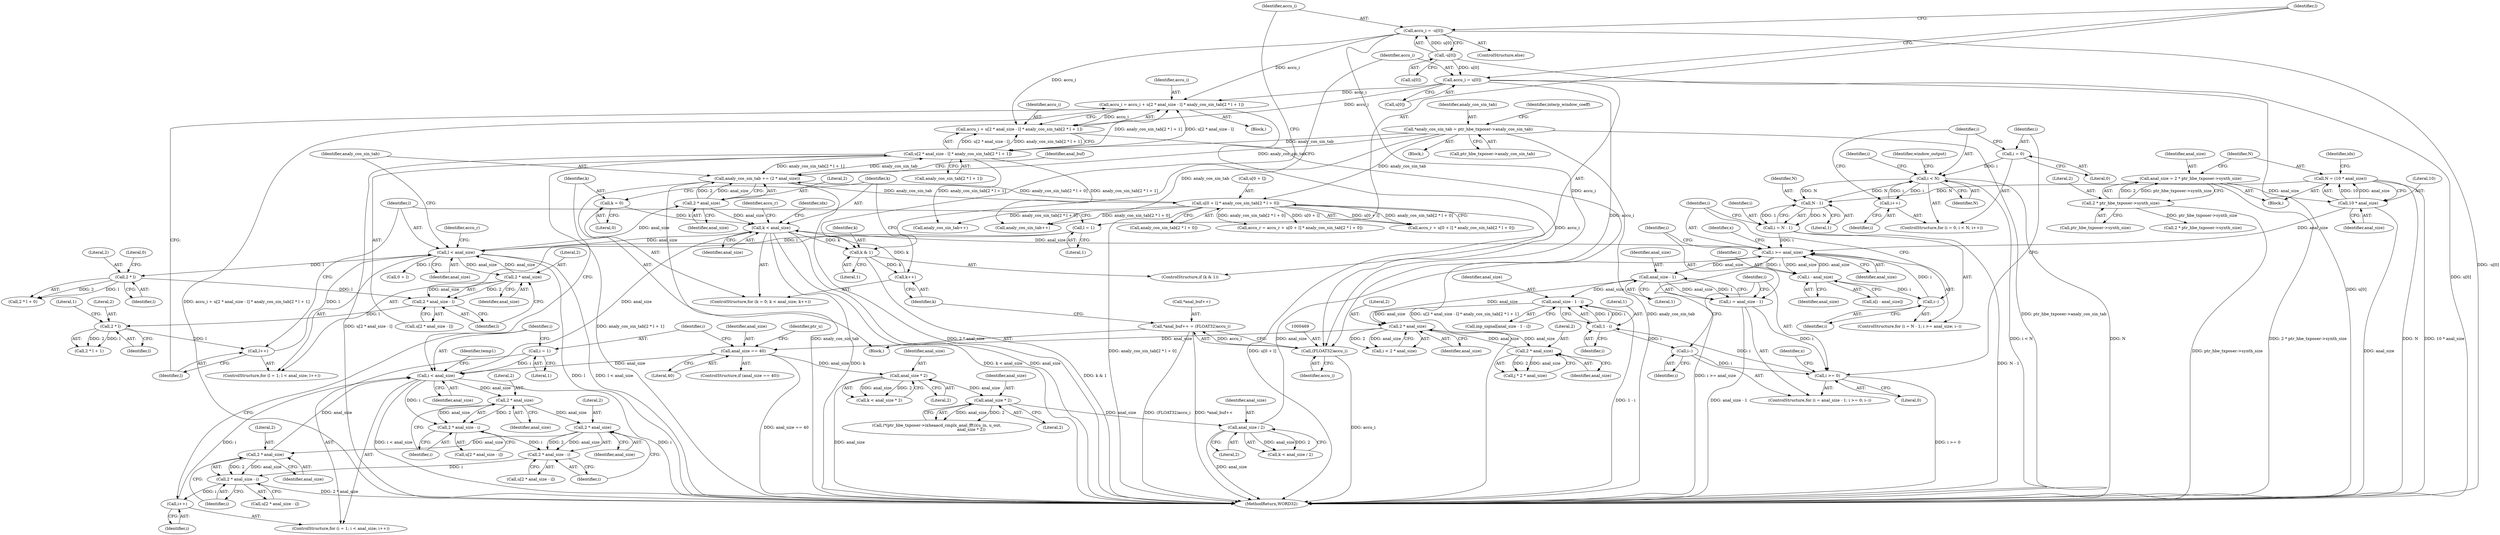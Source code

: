 digraph "0_Android_04e8cd58f075bec5892e369c8deebca9c67e855c_2@integer" {
"1000433" [label="(Call,accu_i = accu_i + u[2 * anal_size - l] * analy_cos_sin_tab[2 * l + 1])"];
"1000400" [label="(Call,accu_i = -u[0])"];
"1000402" [label="(Call,-u[0])"];
"1000394" [label="(Call,accu_i = u[0])"];
"1000437" [label="(Call,u[2 * anal_size - l] * analy_cos_sin_tab[2 * l + 1])"];
"1000452" [label="(Call,analy_cos_sin_tab += (2 * anal_size))"];
"1000454" [label="(Call,2 * anal_size)"];
"1000410" [label="(Call,l < anal_size)"];
"1000407" [label="(Call,l = 1)"];
"1000413" [label="(Call,l++)"];
"1000448" [label="(Call,2 * l)"];
"1000440" [label="(Call,2 * anal_size - l)"];
"1000441" [label="(Call,2 * anal_size)"];
"1000429" [label="(Call,2 * l)"];
"1000379" [label="(Call,k < anal_size)"];
"1000376" [label="(Call,k = 0)"];
"1000382" [label="(Call,k++)"];
"1000391" [label="(Call,k & 1)"];
"1000327" [label="(Call,i < anal_size)"];
"1000330" [label="(Call,i++)"];
"1000369" [label="(Call,2 * anal_size - i)"];
"1000370" [label="(Call,2 * anal_size)"];
"1000357" [label="(Call,2 * anal_size)"];
"1000343" [label="(Call,2 * anal_size)"];
"1000356" [label="(Call,2 * anal_size - i)"];
"1000342" [label="(Call,2 * anal_size - i)"];
"1000324" [label="(Call,i = 1)"];
"1000319" [label="(Call,anal_size == 40)"];
"1000281" [label="(Call,2 * anal_size)"];
"1000310" [label="(Call,2 * anal_size)"];
"1000234" [label="(Call,anal_size - 1)"];
"1000216" [label="(Call,i >= anal_size)"];
"1000211" [label="(Call,i = N - 1)"];
"1000213" [label="(Call,N - 1)"];
"1000258" [label="(Call,i < N)"];
"1000261" [label="(Call,i++)"];
"1000255" [label="(Call,i = 0)"];
"1000113" [label="(Call,N = (10 * anal_size))"];
"1000115" [label="(Call,10 * anal_size)"];
"1000105" [label="(Call,anal_size = 2 * ptr_hbe_txposer->synth_size)"];
"1000107" [label="(Call,2 * ptr_hbe_txposer->synth_size)"];
"1000219" [label="(Call,i--)"];
"1000228" [label="(Call,i - anal_size)"];
"1000537" [label="(Call,anal_size / 2)"];
"1000524" [label="(Call,anal_size * 2)"];
"1000487" [label="(Call,anal_size * 2)"];
"1000249" [label="(Call,anal_size - 1 - i)"];
"1000251" [label="(Call,1 - i)"];
"1000237" [label="(Call,i >= 0)"];
"1000232" [label="(Call,i = anal_size - 1)"];
"1000240" [label="(Call,i--)"];
"1000420" [label="(Call,u[0 + l] * analy_cos_sin_tab[2 * l + 0])"];
"1000145" [label="(Call,*analy_cos_sin_tab = ptr_hbe_txposer->analy_cos_sin_tab)"];
"1000435" [label="(Call,accu_i + u[2 * anal_size - l] * analy_cos_sin_tab[2 * l + 1])"];
"1000468" [label="(Call,(FLOAT32)accu_i)"];
"1000464" [label="(Call,*anal_buf++ = (FLOAT32)accu_i)"];
"1000217" [label="(Identifier,i)"];
"1000440" [label="(Call,2 * anal_size - l)"];
"1000369" [label="(Call,2 * anal_size - i)"];
"1000429" [label="(Call,2 * l)"];
"1000499" [label="(Call,analy_cos_sin_tab++)"];
"1000465" [label="(Call,*anal_buf++)"];
"1000373" [label="(Identifier,i)"];
"1000345" [label="(Identifier,anal_size)"];
"1000320" [label="(Identifier,anal_size)"];
"1000328" [label="(Identifier,i)"];
"1000395" [label="(Identifier,accu_i)"];
"1000346" [label="(Identifier,i)"];
"1000413" [label="(Call,l++)"];
"1000218" [label="(Identifier,anal_size)"];
"1000108" [label="(Literal,2)"];
"1000152" [label="(Identifier,interp_window_coeff)"];
"1000521" [label="(Call,(*(ptr_hbe_txposer->ixheaacd_cmplx_anal_fft))(u_in, u_out,\n                                                      anal_size * 2))"];
"1000354" [label="(Call,u[2 * anal_size - i])"];
"1000357" [label="(Call,2 * anal_size)"];
"1000259" [label="(Identifier,i)"];
"1000377" [label="(Identifier,k)"];
"1000219" [label="(Call,i--)"];
"1000240" [label="(Call,i--)"];
"1000535" [label="(Call,k < anal_size / 2)"];
"1000186" [label="(Call,2 * ptr_hbe_txposer->synth_size)"];
"1000410" [label="(Call,l < anal_size)"];
"1000131" [label="(Block,)"];
"1000281" [label="(Call,2 * anal_size)"];
"1000107" [label="(Call,2 * ptr_hbe_txposer->synth_size)"];
"1000329" [label="(Identifier,anal_size)"];
"1000386" [label="(Identifier,accu_r)"];
"1000525" [label="(Identifier,anal_size)"];
"1000392" [label="(Identifier,k)"];
"1000384" [label="(Block,)"];
"1000114" [label="(Identifier,N)"];
"1000420" [label="(Call,u[0 + l] * analy_cos_sin_tab[2 * l + 0])"];
"1000407" [label="(Call,l = 1)"];
"1000375" [label="(ControlStructure,for (k = 0; k < anal_size; k++))"];
"1000147" [label="(Call,ptr_hbe_txposer->analy_cos_sin_tab)"];
"1000423" [label="(Call,0 + l)"];
"1000251" [label="(Call,1 - i)"];
"1000488" [label="(Identifier,anal_size)"];
"1000539" [label="(Literal,2)"];
"1000464" [label="(Call,*anal_buf++ = (FLOAT32)accu_i)"];
"1000371" [label="(Literal,2)"];
"1000447" [label="(Call,2 * l + 1)"];
"1000581" [label="(MethodReturn,WORD32)"];
"1000254" [label="(ControlStructure,for (i = 0; i < N; i++))"];
"1000401" [label="(Identifier,accu_i)"];
"1000451" [label="(Literal,1)"];
"1000321" [label="(Literal,40)"];
"1000253" [label="(Identifier,i)"];
"1000390" [label="(ControlStructure,if (k & 1))"];
"1000441" [label="(Call,2 * anal_size)"];
"1000236" [label="(Literal,1)"];
"1000526" [label="(Literal,2)"];
"1000367" [label="(Call,u[2 * anal_size - i])"];
"1000342" [label="(Call,2 * anal_size - i)"];
"1000211" [label="(Call,i = N - 1)"];
"1000432" [label="(Literal,0)"];
"1000113" [label="(Call,N = (10 * anal_size))"];
"1000120" [label="(Identifier,idx)"];
"1000433" [label="(Call,accu_i = accu_i + u[2 * anal_size - l] * analy_cos_sin_tab[2 * l + 1])"];
"1000323" [label="(ControlStructure,for (i = 1; i < anal_size; i++))"];
"1000510" [label="(Call,analy_cos_sin_tab++)"];
"1000437" [label="(Call,u[2 * anal_size - l] * analy_cos_sin_tab[2 * l + 1])"];
"1000444" [label="(Identifier,l)"];
"1000383" [label="(Identifier,k)"];
"1000358" [label="(Literal,2)"];
"1000250" [label="(Identifier,anal_size)"];
"1000326" [label="(Literal,1)"];
"1000382" [label="(Call,k++)"];
"1000232" [label="(Call,i = anal_size - 1)"];
"1000238" [label="(Identifier,i)"];
"1000146" [label="(Identifier,analy_cos_sin_tab)"];
"1000370" [label="(Call,2 * anal_size)"];
"1000359" [label="(Identifier,anal_size)"];
"1000255" [label="(Call,i = 0)"];
"1000456" [label="(Identifier,anal_size)"];
"1000393" [label="(Literal,1)"];
"1000431" [label="(Identifier,l)"];
"1000400" [label="(Call,accu_i = -u[0])"];
"1000376" [label="(Call,k = 0)"];
"1000130" [label="(Identifier,idx)"];
"1000417" [label="(Identifier,accu_r)"];
"1000102" [label="(Block,)"];
"1000430" [label="(Literal,2)"];
"1000415" [label="(Block,)"];
"1000344" [label="(Literal,2)"];
"1000379" [label="(Call,k < anal_size)"];
"1000372" [label="(Identifier,anal_size)"];
"1000414" [label="(Identifier,l)"];
"1000443" [label="(Identifier,anal_size)"];
"1000234" [label="(Call,anal_size - 1)"];
"1000416" [label="(Call,accu_r = accu_r + u[0 + l] * analy_cos_sin_tab[2 * l + 0])"];
"1000249" [label="(Call,anal_size - 1 - i)"];
"1000330" [label="(Call,i++)"];
"1000402" [label="(Call,-u[0])"];
"1000325" [label="(Identifier,i)"];
"1000485" [label="(Call,k < anal_size * 2)"];
"1000327" [label="(Call,i < anal_size)"];
"1000226" [label="(Call,x[i - anal_size])"];
"1000233" [label="(Identifier,i)"];
"1000237" [label="(Call,i >= 0)"];
"1000277" [label="(Identifier,i)"];
"1000241" [label="(Identifier,i)"];
"1000408" [label="(Identifier,l)"];
"1000257" [label="(Literal,0)"];
"1000145" [label="(Call,*analy_cos_sin_tab = ptr_hbe_txposer->analy_cos_sin_tab)"];
"1000454" [label="(Call,2 * anal_size)"];
"1000411" [label="(Identifier,l)"];
"1000235" [label="(Identifier,anal_size)"];
"1000252" [label="(Literal,1)"];
"1000262" [label="(Identifier,i)"];
"1000335" [label="(Identifier,temp1)"];
"1000449" [label="(Literal,2)"];
"1000116" [label="(Literal,10)"];
"1000470" [label="(Identifier,accu_i)"];
"1000436" [label="(Identifier,accu_i)"];
"1000356" [label="(Call,2 * anal_size - i)"];
"1000381" [label="(Identifier,anal_size)"];
"1000412" [label="(Identifier,anal_size)"];
"1000455" [label="(Literal,2)"];
"1000115" [label="(Call,10 * anal_size)"];
"1000215" [label="(Literal,1)"];
"1000319" [label="(Call,anal_size == 40)"];
"1000231" [label="(ControlStructure,for (i = anal_size - 1; i >= 0; i--))"];
"1000343" [label="(Call,2 * anal_size)"];
"1000445" [label="(Call,analy_cos_sin_tab[2 * l + 1])"];
"1000105" [label="(Call,anal_size = 2 * ptr_hbe_txposer->synth_size)"];
"1000230" [label="(Identifier,anal_size)"];
"1000468" [label="(Call,(FLOAT32)accu_i)"];
"1000210" [label="(ControlStructure,for (i = N - 1; i >= anal_size; i--))"];
"1000391" [label="(Call,k & 1)"];
"1000279" [label="(Call,i < 2 * anal_size)"];
"1000214" [label="(Identifier,N)"];
"1000421" [label="(Call,u[0 + l])"];
"1000331" [label="(Identifier,i)"];
"1000403" [label="(Call,u[0])"];
"1000312" [label="(Identifier,anal_size)"];
"1000434" [label="(Identifier,accu_i)"];
"1000418" [label="(Call,accu_r + u[0 + l] * analy_cos_sin_tab[2 * l + 0])"];
"1000282" [label="(Literal,2)"];
"1000220" [label="(Identifier,i)"];
"1000399" [label="(ControlStructure,else)"];
"1000260" [label="(Identifier,N)"];
"1000448" [label="(Call,2 * l)"];
"1000228" [label="(Call,i - anal_size)"];
"1000438" [label="(Call,u[2 * anal_size - l])"];
"1000524" [label="(Call,anal_size * 2)"];
"1000245" [label="(Identifier,x)"];
"1000450" [label="(Identifier,l)"];
"1000380" [label="(Identifier,k)"];
"1000340" [label="(Call,u[2 * anal_size - i])"];
"1000261" [label="(Call,i++)"];
"1000318" [label="(ControlStructure,if (anal_size == 40))"];
"1000256" [label="(Identifier,i)"];
"1000117" [label="(Identifier,anal_size)"];
"1000109" [label="(Call,ptr_hbe_txposer->synth_size)"];
"1000229" [label="(Identifier,i)"];
"1000489" [label="(Literal,2)"];
"1000426" [label="(Call,analy_cos_sin_tab[2 * l + 0])"];
"1000216" [label="(Call,i >= anal_size)"];
"1000394" [label="(Call,accu_i = u[0])"];
"1000475" [label="(Identifier,ptr_u)"];
"1000409" [label="(Literal,1)"];
"1000224" [label="(Identifier,x)"];
"1000360" [label="(Identifier,i)"];
"1000453" [label="(Identifier,analy_cos_sin_tab)"];
"1000311" [label="(Literal,2)"];
"1000538" [label="(Identifier,anal_size)"];
"1000239" [label="(Literal,0)"];
"1000406" [label="(ControlStructure,for (l = 1; l < anal_size; l++))"];
"1000537" [label="(Call,anal_size / 2)"];
"1000378" [label="(Literal,0)"];
"1000213" [label="(Call,N - 1)"];
"1000324" [label="(Call,i = 1)"];
"1000308" [label="(Call,j * 2 * anal_size)"];
"1000435" [label="(Call,accu_i + u[2 * anal_size - l] * analy_cos_sin_tab[2 * l + 1])"];
"1000442" [label="(Literal,2)"];
"1000396" [label="(Call,u[0])"];
"1000428" [label="(Call,2 * l + 0)"];
"1000258" [label="(Call,i < N)"];
"1000212" [label="(Identifier,i)"];
"1000487" [label="(Call,anal_size * 2)"];
"1000460" [label="(Identifier,anal_buf)"];
"1000310" [label="(Call,2 * anal_size)"];
"1000106" [label="(Identifier,anal_size)"];
"1000247" [label="(Call,inp_signal[anal_size - 1 - i])"];
"1000283" [label="(Identifier,anal_size)"];
"1000266" [label="(Identifier,window_output)"];
"1000452" [label="(Call,analy_cos_sin_tab += (2 * anal_size))"];
"1000433" -> "1000415"  [label="AST: "];
"1000433" -> "1000435"  [label="CFG: "];
"1000434" -> "1000433"  [label="AST: "];
"1000435" -> "1000433"  [label="AST: "];
"1000414" -> "1000433"  [label="CFG: "];
"1000433" -> "1000581"  [label="DDG: accu_i + u[2 * anal_size - l] * analy_cos_sin_tab[2 * l + 1]"];
"1000400" -> "1000433"  [label="DDG: accu_i"];
"1000394" -> "1000433"  [label="DDG: accu_i"];
"1000437" -> "1000433"  [label="DDG: u[2 * anal_size - l]"];
"1000437" -> "1000433"  [label="DDG: analy_cos_sin_tab[2 * l + 1]"];
"1000433" -> "1000435"  [label="DDG: accu_i"];
"1000433" -> "1000468"  [label="DDG: accu_i"];
"1000400" -> "1000399"  [label="AST: "];
"1000400" -> "1000402"  [label="CFG: "];
"1000401" -> "1000400"  [label="AST: "];
"1000402" -> "1000400"  [label="AST: "];
"1000408" -> "1000400"  [label="CFG: "];
"1000400" -> "1000581"  [label="DDG: -u[0]"];
"1000402" -> "1000400"  [label="DDG: u[0]"];
"1000400" -> "1000435"  [label="DDG: accu_i"];
"1000400" -> "1000468"  [label="DDG: accu_i"];
"1000402" -> "1000403"  [label="CFG: "];
"1000403" -> "1000402"  [label="AST: "];
"1000402" -> "1000581"  [label="DDG: u[0]"];
"1000402" -> "1000394"  [label="DDG: u[0]"];
"1000394" -> "1000390"  [label="AST: "];
"1000394" -> "1000396"  [label="CFG: "];
"1000395" -> "1000394"  [label="AST: "];
"1000396" -> "1000394"  [label="AST: "];
"1000408" -> "1000394"  [label="CFG: "];
"1000394" -> "1000581"  [label="DDG: u[0]"];
"1000394" -> "1000435"  [label="DDG: accu_i"];
"1000394" -> "1000468"  [label="DDG: accu_i"];
"1000437" -> "1000435"  [label="AST: "];
"1000437" -> "1000445"  [label="CFG: "];
"1000438" -> "1000437"  [label="AST: "];
"1000445" -> "1000437"  [label="AST: "];
"1000435" -> "1000437"  [label="CFG: "];
"1000437" -> "1000581"  [label="DDG: u[2 * anal_size - l]"];
"1000437" -> "1000581"  [label="DDG: analy_cos_sin_tab[2 * l + 1]"];
"1000437" -> "1000435"  [label="DDG: u[2 * anal_size - l]"];
"1000437" -> "1000435"  [label="DDG: analy_cos_sin_tab[2 * l + 1]"];
"1000452" -> "1000437"  [label="DDG: analy_cos_sin_tab"];
"1000145" -> "1000437"  [label="DDG: analy_cos_sin_tab"];
"1000437" -> "1000452"  [label="DDG: analy_cos_sin_tab[2 * l + 1]"];
"1000437" -> "1000499"  [label="DDG: analy_cos_sin_tab[2 * l + 1]"];
"1000437" -> "1000510"  [label="DDG: analy_cos_sin_tab[2 * l + 1]"];
"1000452" -> "1000384"  [label="AST: "];
"1000452" -> "1000454"  [label="CFG: "];
"1000453" -> "1000452"  [label="AST: "];
"1000454" -> "1000452"  [label="AST: "];
"1000460" -> "1000452"  [label="CFG: "];
"1000452" -> "1000581"  [label="DDG: analy_cos_sin_tab"];
"1000452" -> "1000581"  [label="DDG: 2 * anal_size"];
"1000452" -> "1000420"  [label="DDG: analy_cos_sin_tab"];
"1000454" -> "1000452"  [label="DDG: 2"];
"1000454" -> "1000452"  [label="DDG: anal_size"];
"1000420" -> "1000452"  [label="DDG: analy_cos_sin_tab[2 * l + 0]"];
"1000145" -> "1000452"  [label="DDG: analy_cos_sin_tab"];
"1000454" -> "1000456"  [label="CFG: "];
"1000455" -> "1000454"  [label="AST: "];
"1000456" -> "1000454"  [label="AST: "];
"1000454" -> "1000379"  [label="DDG: anal_size"];
"1000410" -> "1000454"  [label="DDG: anal_size"];
"1000410" -> "1000406"  [label="AST: "];
"1000410" -> "1000412"  [label="CFG: "];
"1000411" -> "1000410"  [label="AST: "];
"1000412" -> "1000410"  [label="AST: "];
"1000417" -> "1000410"  [label="CFG: "];
"1000453" -> "1000410"  [label="CFG: "];
"1000410" -> "1000581"  [label="DDG: l"];
"1000410" -> "1000581"  [label="DDG: l < anal_size"];
"1000407" -> "1000410"  [label="DDG: l"];
"1000413" -> "1000410"  [label="DDG: l"];
"1000441" -> "1000410"  [label="DDG: anal_size"];
"1000379" -> "1000410"  [label="DDG: anal_size"];
"1000410" -> "1000423"  [label="DDG: l"];
"1000410" -> "1000429"  [label="DDG: l"];
"1000410" -> "1000441"  [label="DDG: anal_size"];
"1000407" -> "1000406"  [label="AST: "];
"1000407" -> "1000409"  [label="CFG: "];
"1000408" -> "1000407"  [label="AST: "];
"1000409" -> "1000407"  [label="AST: "];
"1000411" -> "1000407"  [label="CFG: "];
"1000413" -> "1000406"  [label="AST: "];
"1000413" -> "1000414"  [label="CFG: "];
"1000414" -> "1000413"  [label="AST: "];
"1000411" -> "1000413"  [label="CFG: "];
"1000448" -> "1000413"  [label="DDG: l"];
"1000448" -> "1000447"  [label="AST: "];
"1000448" -> "1000450"  [label="CFG: "];
"1000449" -> "1000448"  [label="AST: "];
"1000450" -> "1000448"  [label="AST: "];
"1000451" -> "1000448"  [label="CFG: "];
"1000448" -> "1000447"  [label="DDG: 2"];
"1000448" -> "1000447"  [label="DDG: l"];
"1000440" -> "1000448"  [label="DDG: l"];
"1000440" -> "1000438"  [label="AST: "];
"1000440" -> "1000444"  [label="CFG: "];
"1000441" -> "1000440"  [label="AST: "];
"1000444" -> "1000440"  [label="AST: "];
"1000438" -> "1000440"  [label="CFG: "];
"1000441" -> "1000440"  [label="DDG: 2"];
"1000441" -> "1000440"  [label="DDG: anal_size"];
"1000429" -> "1000440"  [label="DDG: l"];
"1000441" -> "1000443"  [label="CFG: "];
"1000442" -> "1000441"  [label="AST: "];
"1000443" -> "1000441"  [label="AST: "];
"1000444" -> "1000441"  [label="CFG: "];
"1000429" -> "1000428"  [label="AST: "];
"1000429" -> "1000431"  [label="CFG: "];
"1000430" -> "1000429"  [label="AST: "];
"1000431" -> "1000429"  [label="AST: "];
"1000432" -> "1000429"  [label="CFG: "];
"1000429" -> "1000428"  [label="DDG: 2"];
"1000429" -> "1000428"  [label="DDG: l"];
"1000379" -> "1000375"  [label="AST: "];
"1000379" -> "1000381"  [label="CFG: "];
"1000380" -> "1000379"  [label="AST: "];
"1000381" -> "1000379"  [label="AST: "];
"1000386" -> "1000379"  [label="CFG: "];
"1000130" -> "1000379"  [label="CFG: "];
"1000379" -> "1000581"  [label="DDG: k"];
"1000379" -> "1000581"  [label="DDG: k < anal_size"];
"1000379" -> "1000581"  [label="DDG: anal_size"];
"1000379" -> "1000216"  [label="DDG: anal_size"];
"1000376" -> "1000379"  [label="DDG: k"];
"1000382" -> "1000379"  [label="DDG: k"];
"1000327" -> "1000379"  [label="DDG: anal_size"];
"1000379" -> "1000391"  [label="DDG: k"];
"1000376" -> "1000375"  [label="AST: "];
"1000376" -> "1000378"  [label="CFG: "];
"1000377" -> "1000376"  [label="AST: "];
"1000378" -> "1000376"  [label="AST: "];
"1000380" -> "1000376"  [label="CFG: "];
"1000382" -> "1000375"  [label="AST: "];
"1000382" -> "1000383"  [label="CFG: "];
"1000383" -> "1000382"  [label="AST: "];
"1000380" -> "1000382"  [label="CFG: "];
"1000391" -> "1000382"  [label="DDG: k"];
"1000391" -> "1000390"  [label="AST: "];
"1000391" -> "1000393"  [label="CFG: "];
"1000392" -> "1000391"  [label="AST: "];
"1000393" -> "1000391"  [label="AST: "];
"1000395" -> "1000391"  [label="CFG: "];
"1000401" -> "1000391"  [label="CFG: "];
"1000391" -> "1000581"  [label="DDG: k & 1"];
"1000327" -> "1000323"  [label="AST: "];
"1000327" -> "1000329"  [label="CFG: "];
"1000328" -> "1000327"  [label="AST: "];
"1000329" -> "1000327"  [label="AST: "];
"1000335" -> "1000327"  [label="CFG: "];
"1000377" -> "1000327"  [label="CFG: "];
"1000327" -> "1000581"  [label="DDG: i"];
"1000327" -> "1000581"  [label="DDG: i < anal_size"];
"1000330" -> "1000327"  [label="DDG: i"];
"1000324" -> "1000327"  [label="DDG: i"];
"1000319" -> "1000327"  [label="DDG: anal_size"];
"1000370" -> "1000327"  [label="DDG: anal_size"];
"1000327" -> "1000343"  [label="DDG: anal_size"];
"1000327" -> "1000342"  [label="DDG: i"];
"1000330" -> "1000323"  [label="AST: "];
"1000330" -> "1000331"  [label="CFG: "];
"1000331" -> "1000330"  [label="AST: "];
"1000328" -> "1000330"  [label="CFG: "];
"1000369" -> "1000330"  [label="DDG: i"];
"1000369" -> "1000367"  [label="AST: "];
"1000369" -> "1000373"  [label="CFG: "];
"1000370" -> "1000369"  [label="AST: "];
"1000373" -> "1000369"  [label="AST: "];
"1000367" -> "1000369"  [label="CFG: "];
"1000369" -> "1000581"  [label="DDG: 2 * anal_size"];
"1000370" -> "1000369"  [label="DDG: 2"];
"1000370" -> "1000369"  [label="DDG: anal_size"];
"1000356" -> "1000369"  [label="DDG: i"];
"1000370" -> "1000372"  [label="CFG: "];
"1000371" -> "1000370"  [label="AST: "];
"1000372" -> "1000370"  [label="AST: "];
"1000373" -> "1000370"  [label="CFG: "];
"1000357" -> "1000370"  [label="DDG: anal_size"];
"1000357" -> "1000356"  [label="AST: "];
"1000357" -> "1000359"  [label="CFG: "];
"1000358" -> "1000357"  [label="AST: "];
"1000359" -> "1000357"  [label="AST: "];
"1000360" -> "1000357"  [label="CFG: "];
"1000357" -> "1000356"  [label="DDG: 2"];
"1000357" -> "1000356"  [label="DDG: anal_size"];
"1000343" -> "1000357"  [label="DDG: anal_size"];
"1000343" -> "1000342"  [label="AST: "];
"1000343" -> "1000345"  [label="CFG: "];
"1000344" -> "1000343"  [label="AST: "];
"1000345" -> "1000343"  [label="AST: "];
"1000346" -> "1000343"  [label="CFG: "];
"1000343" -> "1000342"  [label="DDG: 2"];
"1000343" -> "1000342"  [label="DDG: anal_size"];
"1000356" -> "1000354"  [label="AST: "];
"1000356" -> "1000360"  [label="CFG: "];
"1000360" -> "1000356"  [label="AST: "];
"1000354" -> "1000356"  [label="CFG: "];
"1000342" -> "1000356"  [label="DDG: i"];
"1000342" -> "1000340"  [label="AST: "];
"1000342" -> "1000346"  [label="CFG: "];
"1000346" -> "1000342"  [label="AST: "];
"1000340" -> "1000342"  [label="CFG: "];
"1000324" -> "1000323"  [label="AST: "];
"1000324" -> "1000326"  [label="CFG: "];
"1000325" -> "1000324"  [label="AST: "];
"1000326" -> "1000324"  [label="AST: "];
"1000328" -> "1000324"  [label="CFG: "];
"1000319" -> "1000318"  [label="AST: "];
"1000319" -> "1000321"  [label="CFG: "];
"1000320" -> "1000319"  [label="AST: "];
"1000321" -> "1000319"  [label="AST: "];
"1000325" -> "1000319"  [label="CFG: "];
"1000475" -> "1000319"  [label="CFG: "];
"1000319" -> "1000581"  [label="DDG: anal_size == 40"];
"1000281" -> "1000319"  [label="DDG: anal_size"];
"1000319" -> "1000487"  [label="DDG: anal_size"];
"1000281" -> "1000279"  [label="AST: "];
"1000281" -> "1000283"  [label="CFG: "];
"1000282" -> "1000281"  [label="AST: "];
"1000283" -> "1000281"  [label="AST: "];
"1000279" -> "1000281"  [label="CFG: "];
"1000281" -> "1000279"  [label="DDG: 2"];
"1000281" -> "1000279"  [label="DDG: anal_size"];
"1000310" -> "1000281"  [label="DDG: anal_size"];
"1000234" -> "1000281"  [label="DDG: anal_size"];
"1000249" -> "1000281"  [label="DDG: anal_size"];
"1000281" -> "1000310"  [label="DDG: anal_size"];
"1000310" -> "1000308"  [label="AST: "];
"1000310" -> "1000312"  [label="CFG: "];
"1000311" -> "1000310"  [label="AST: "];
"1000312" -> "1000310"  [label="AST: "];
"1000308" -> "1000310"  [label="CFG: "];
"1000310" -> "1000308"  [label="DDG: 2"];
"1000310" -> "1000308"  [label="DDG: anal_size"];
"1000234" -> "1000232"  [label="AST: "];
"1000234" -> "1000236"  [label="CFG: "];
"1000235" -> "1000234"  [label="AST: "];
"1000236" -> "1000234"  [label="AST: "];
"1000232" -> "1000234"  [label="CFG: "];
"1000234" -> "1000232"  [label="DDG: anal_size"];
"1000234" -> "1000232"  [label="DDG: 1"];
"1000216" -> "1000234"  [label="DDG: anal_size"];
"1000234" -> "1000249"  [label="DDG: anal_size"];
"1000216" -> "1000210"  [label="AST: "];
"1000216" -> "1000218"  [label="CFG: "];
"1000217" -> "1000216"  [label="AST: "];
"1000218" -> "1000216"  [label="AST: "];
"1000224" -> "1000216"  [label="CFG: "];
"1000233" -> "1000216"  [label="CFG: "];
"1000216" -> "1000581"  [label="DDG: i >= anal_size"];
"1000211" -> "1000216"  [label="DDG: i"];
"1000219" -> "1000216"  [label="DDG: i"];
"1000115" -> "1000216"  [label="DDG: anal_size"];
"1000228" -> "1000216"  [label="DDG: anal_size"];
"1000537" -> "1000216"  [label="DDG: anal_size"];
"1000216" -> "1000228"  [label="DDG: i"];
"1000216" -> "1000228"  [label="DDG: anal_size"];
"1000211" -> "1000210"  [label="AST: "];
"1000211" -> "1000213"  [label="CFG: "];
"1000212" -> "1000211"  [label="AST: "];
"1000213" -> "1000211"  [label="AST: "];
"1000217" -> "1000211"  [label="CFG: "];
"1000211" -> "1000581"  [label="DDG: N - 1"];
"1000213" -> "1000211"  [label="DDG: N"];
"1000213" -> "1000211"  [label="DDG: 1"];
"1000213" -> "1000215"  [label="CFG: "];
"1000214" -> "1000213"  [label="AST: "];
"1000215" -> "1000213"  [label="AST: "];
"1000258" -> "1000213"  [label="DDG: N"];
"1000113" -> "1000213"  [label="DDG: N"];
"1000213" -> "1000258"  [label="DDG: N"];
"1000258" -> "1000254"  [label="AST: "];
"1000258" -> "1000260"  [label="CFG: "];
"1000259" -> "1000258"  [label="AST: "];
"1000260" -> "1000258"  [label="AST: "];
"1000266" -> "1000258"  [label="CFG: "];
"1000277" -> "1000258"  [label="CFG: "];
"1000258" -> "1000581"  [label="DDG: N"];
"1000258" -> "1000581"  [label="DDG: i < N"];
"1000261" -> "1000258"  [label="DDG: i"];
"1000255" -> "1000258"  [label="DDG: i"];
"1000258" -> "1000261"  [label="DDG: i"];
"1000261" -> "1000254"  [label="AST: "];
"1000261" -> "1000262"  [label="CFG: "];
"1000262" -> "1000261"  [label="AST: "];
"1000259" -> "1000261"  [label="CFG: "];
"1000255" -> "1000254"  [label="AST: "];
"1000255" -> "1000257"  [label="CFG: "];
"1000256" -> "1000255"  [label="AST: "];
"1000257" -> "1000255"  [label="AST: "];
"1000259" -> "1000255"  [label="CFG: "];
"1000113" -> "1000102"  [label="AST: "];
"1000113" -> "1000115"  [label="CFG: "];
"1000114" -> "1000113"  [label="AST: "];
"1000115" -> "1000113"  [label="AST: "];
"1000120" -> "1000113"  [label="CFG: "];
"1000113" -> "1000581"  [label="DDG: N"];
"1000113" -> "1000581"  [label="DDG: 10 * anal_size"];
"1000115" -> "1000113"  [label="DDG: 10"];
"1000115" -> "1000113"  [label="DDG: anal_size"];
"1000115" -> "1000117"  [label="CFG: "];
"1000116" -> "1000115"  [label="AST: "];
"1000117" -> "1000115"  [label="AST: "];
"1000115" -> "1000581"  [label="DDG: anal_size"];
"1000105" -> "1000115"  [label="DDG: anal_size"];
"1000105" -> "1000102"  [label="AST: "];
"1000105" -> "1000107"  [label="CFG: "];
"1000106" -> "1000105"  [label="AST: "];
"1000107" -> "1000105"  [label="AST: "];
"1000114" -> "1000105"  [label="CFG: "];
"1000105" -> "1000581"  [label="DDG: 2 * ptr_hbe_txposer->synth_size"];
"1000107" -> "1000105"  [label="DDG: 2"];
"1000107" -> "1000105"  [label="DDG: ptr_hbe_txposer->synth_size"];
"1000107" -> "1000109"  [label="CFG: "];
"1000108" -> "1000107"  [label="AST: "];
"1000109" -> "1000107"  [label="AST: "];
"1000107" -> "1000581"  [label="DDG: ptr_hbe_txposer->synth_size"];
"1000107" -> "1000186"  [label="DDG: ptr_hbe_txposer->synth_size"];
"1000219" -> "1000210"  [label="AST: "];
"1000219" -> "1000220"  [label="CFG: "];
"1000220" -> "1000219"  [label="AST: "];
"1000217" -> "1000219"  [label="CFG: "];
"1000228" -> "1000219"  [label="DDG: i"];
"1000228" -> "1000226"  [label="AST: "];
"1000228" -> "1000230"  [label="CFG: "];
"1000229" -> "1000228"  [label="AST: "];
"1000230" -> "1000228"  [label="AST: "];
"1000226" -> "1000228"  [label="CFG: "];
"1000537" -> "1000535"  [label="AST: "];
"1000537" -> "1000539"  [label="CFG: "];
"1000538" -> "1000537"  [label="AST: "];
"1000539" -> "1000537"  [label="AST: "];
"1000535" -> "1000537"  [label="CFG: "];
"1000537" -> "1000581"  [label="DDG: anal_size"];
"1000537" -> "1000535"  [label="DDG: anal_size"];
"1000537" -> "1000535"  [label="DDG: 2"];
"1000524" -> "1000537"  [label="DDG: anal_size"];
"1000524" -> "1000521"  [label="AST: "];
"1000524" -> "1000526"  [label="CFG: "];
"1000525" -> "1000524"  [label="AST: "];
"1000526" -> "1000524"  [label="AST: "];
"1000521" -> "1000524"  [label="CFG: "];
"1000524" -> "1000521"  [label="DDG: anal_size"];
"1000524" -> "1000521"  [label="DDG: 2"];
"1000487" -> "1000524"  [label="DDG: anal_size"];
"1000487" -> "1000485"  [label="AST: "];
"1000487" -> "1000489"  [label="CFG: "];
"1000488" -> "1000487"  [label="AST: "];
"1000489" -> "1000487"  [label="AST: "];
"1000485" -> "1000487"  [label="CFG: "];
"1000487" -> "1000581"  [label="DDG: anal_size"];
"1000487" -> "1000485"  [label="DDG: anal_size"];
"1000487" -> "1000485"  [label="DDG: 2"];
"1000249" -> "1000247"  [label="AST: "];
"1000249" -> "1000251"  [label="CFG: "];
"1000250" -> "1000249"  [label="AST: "];
"1000251" -> "1000249"  [label="AST: "];
"1000247" -> "1000249"  [label="CFG: "];
"1000249" -> "1000581"  [label="DDG: 1 - i"];
"1000251" -> "1000249"  [label="DDG: 1"];
"1000251" -> "1000249"  [label="DDG: i"];
"1000251" -> "1000253"  [label="CFG: "];
"1000252" -> "1000251"  [label="AST: "];
"1000253" -> "1000251"  [label="AST: "];
"1000251" -> "1000240"  [label="DDG: i"];
"1000237" -> "1000251"  [label="DDG: i"];
"1000237" -> "1000231"  [label="AST: "];
"1000237" -> "1000239"  [label="CFG: "];
"1000238" -> "1000237"  [label="AST: "];
"1000239" -> "1000237"  [label="AST: "];
"1000245" -> "1000237"  [label="CFG: "];
"1000256" -> "1000237"  [label="CFG: "];
"1000237" -> "1000581"  [label="DDG: i >= 0"];
"1000232" -> "1000237"  [label="DDG: i"];
"1000240" -> "1000237"  [label="DDG: i"];
"1000232" -> "1000231"  [label="AST: "];
"1000233" -> "1000232"  [label="AST: "];
"1000238" -> "1000232"  [label="CFG: "];
"1000232" -> "1000581"  [label="DDG: anal_size - 1"];
"1000240" -> "1000231"  [label="AST: "];
"1000240" -> "1000241"  [label="CFG: "];
"1000241" -> "1000240"  [label="AST: "];
"1000238" -> "1000240"  [label="CFG: "];
"1000420" -> "1000418"  [label="AST: "];
"1000420" -> "1000426"  [label="CFG: "];
"1000421" -> "1000420"  [label="AST: "];
"1000426" -> "1000420"  [label="AST: "];
"1000418" -> "1000420"  [label="CFG: "];
"1000420" -> "1000581"  [label="DDG: analy_cos_sin_tab[2 * l + 0]"];
"1000420" -> "1000581"  [label="DDG: u[0 + l]"];
"1000420" -> "1000416"  [label="DDG: u[0 + l]"];
"1000420" -> "1000416"  [label="DDG: analy_cos_sin_tab[2 * l + 0]"];
"1000420" -> "1000418"  [label="DDG: u[0 + l]"];
"1000420" -> "1000418"  [label="DDG: analy_cos_sin_tab[2 * l + 0]"];
"1000145" -> "1000420"  [label="DDG: analy_cos_sin_tab"];
"1000420" -> "1000499"  [label="DDG: analy_cos_sin_tab[2 * l + 0]"];
"1000420" -> "1000510"  [label="DDG: analy_cos_sin_tab[2 * l + 0]"];
"1000145" -> "1000131"  [label="AST: "];
"1000145" -> "1000147"  [label="CFG: "];
"1000146" -> "1000145"  [label="AST: "];
"1000147" -> "1000145"  [label="AST: "];
"1000152" -> "1000145"  [label="CFG: "];
"1000145" -> "1000581"  [label="DDG: analy_cos_sin_tab"];
"1000145" -> "1000581"  [label="DDG: ptr_hbe_txposer->analy_cos_sin_tab"];
"1000145" -> "1000499"  [label="DDG: analy_cos_sin_tab"];
"1000436" -> "1000435"  [label="AST: "];
"1000435" -> "1000581"  [label="DDG: u[2 * anal_size - l] * analy_cos_sin_tab[2 * l + 1]"];
"1000468" -> "1000464"  [label="AST: "];
"1000468" -> "1000470"  [label="CFG: "];
"1000469" -> "1000468"  [label="AST: "];
"1000470" -> "1000468"  [label="AST: "];
"1000464" -> "1000468"  [label="CFG: "];
"1000468" -> "1000581"  [label="DDG: accu_i"];
"1000468" -> "1000464"  [label="DDG: accu_i"];
"1000464" -> "1000384"  [label="AST: "];
"1000465" -> "1000464"  [label="AST: "];
"1000383" -> "1000464"  [label="CFG: "];
"1000464" -> "1000581"  [label="DDG: *anal_buf++"];
"1000464" -> "1000581"  [label="DDG: (FLOAT32)accu_i"];
}
